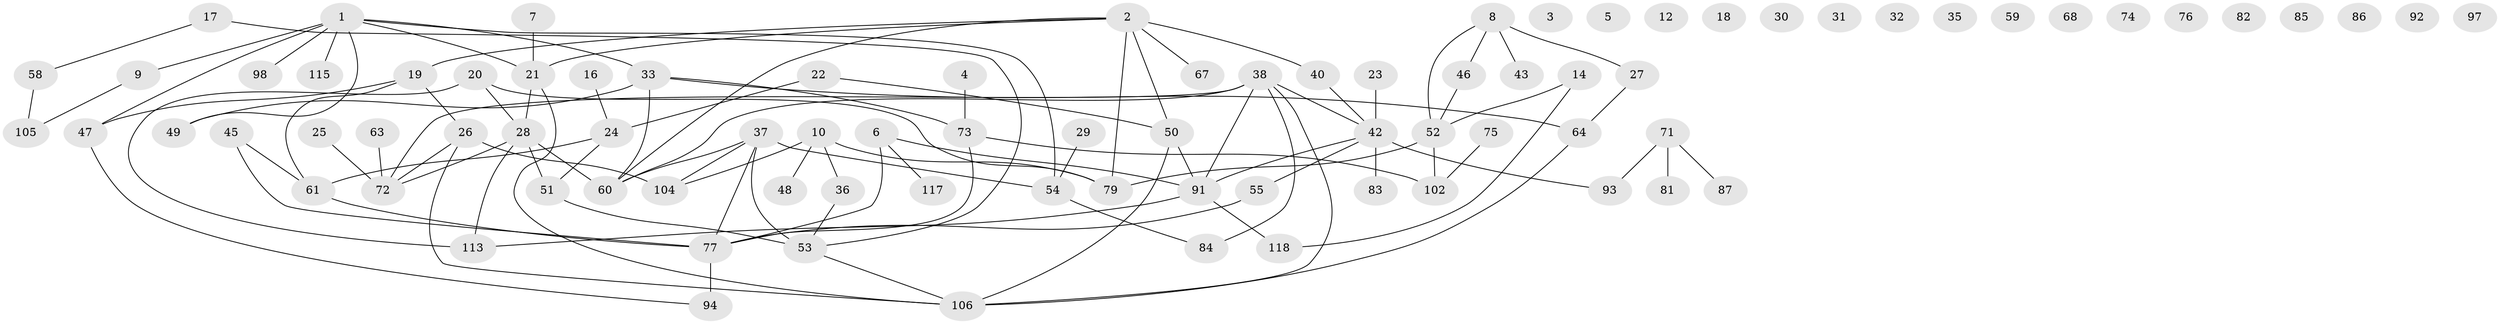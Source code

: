 // original degree distribution, {7: 0.008333333333333333, 4: 0.125, 1: 0.19166666666666668, 0: 0.13333333333333333, 3: 0.25833333333333336, 2: 0.2, 5: 0.075, 6: 0.008333333333333333}
// Generated by graph-tools (version 1.1) at 2025/41/03/06/25 10:41:23]
// undirected, 85 vertices, 103 edges
graph export_dot {
graph [start="1"]
  node [color=gray90,style=filled];
  1 [super="+56"];
  2 [super="+39"];
  3 [super="+13"];
  4 [super="+34"];
  5;
  6;
  7;
  8 [super="+15"];
  9;
  10 [super="+11"];
  12;
  14 [super="+89"];
  16;
  17 [super="+57"];
  18;
  19 [super="+44"];
  20 [super="+95"];
  21 [super="+114"];
  22;
  23;
  24 [super="+69"];
  25;
  26 [super="+111"];
  27 [super="+103"];
  28 [super="+41"];
  29;
  30;
  31;
  32;
  33 [super="+62"];
  35;
  36;
  37 [super="+101"];
  38 [super="+96"];
  40;
  42 [super="+100"];
  43 [super="+88"];
  45 [super="+80"];
  46 [super="+110"];
  47;
  48;
  49;
  50 [super="+99"];
  51 [super="+70"];
  52 [super="+78"];
  53 [super="+65"];
  54 [super="+116"];
  55;
  58 [super="+90"];
  59;
  60;
  61 [super="+66"];
  63;
  64;
  67;
  68;
  71;
  72 [super="+109"];
  73;
  74;
  75;
  76;
  77 [super="+112"];
  79;
  81;
  82;
  83;
  84;
  85;
  86;
  87;
  91 [super="+108"];
  92;
  93;
  94 [super="+107"];
  97;
  98;
  102 [super="+119"];
  104;
  105;
  106 [super="+120"];
  113;
  115;
  117;
  118;
  1 -- 9;
  1 -- 33;
  1 -- 47;
  1 -- 49;
  1 -- 98;
  1 -- 115;
  1 -- 54;
  1 -- 21;
  2 -- 19;
  2 -- 40;
  2 -- 50;
  2 -- 67;
  2 -- 60;
  2 -- 79;
  2 -- 21;
  4 -- 73;
  6 -- 77;
  6 -- 117;
  6 -- 91;
  7 -- 21;
  8 -- 52;
  8 -- 27;
  8 -- 46;
  8 -- 43;
  9 -- 105;
  10 -- 48 [weight=2];
  10 -- 79;
  10 -- 104;
  10 -- 36;
  14 -- 52;
  14 -- 118;
  16 -- 24;
  17 -- 58;
  17 -- 53;
  19 -- 26;
  19 -- 61;
  19 -- 47;
  20 -- 113;
  20 -- 28;
  20 -- 79;
  21 -- 106;
  21 -- 28;
  22 -- 24;
  22 -- 50;
  23 -- 42;
  24 -- 61;
  24 -- 51;
  25 -- 72;
  26 -- 104;
  26 -- 72;
  26 -- 106;
  27 -- 64;
  28 -- 51;
  28 -- 72;
  28 -- 113;
  28 -- 60;
  29 -- 54;
  33 -- 49;
  33 -- 64;
  33 -- 60;
  33 -- 73;
  36 -- 53;
  37 -- 54;
  37 -- 104;
  37 -- 53;
  37 -- 60;
  37 -- 77;
  38 -- 72;
  38 -- 84;
  38 -- 106;
  38 -- 42;
  38 -- 91;
  38 -- 60;
  40 -- 42;
  42 -- 91;
  42 -- 93;
  42 -- 83;
  42 -- 55;
  45 -- 77;
  45 -- 61;
  46 -- 52;
  47 -- 94;
  50 -- 106;
  50 -- 91;
  51 -- 53 [weight=2];
  52 -- 102;
  52 -- 79;
  53 -- 106;
  54 -- 84;
  55 -- 77;
  58 -- 105;
  61 -- 77;
  63 -- 72;
  64 -- 106;
  71 -- 81;
  71 -- 87;
  71 -- 93;
  73 -- 77;
  73 -- 102;
  75 -- 102;
  77 -- 94 [weight=2];
  91 -- 113;
  91 -- 118;
}
